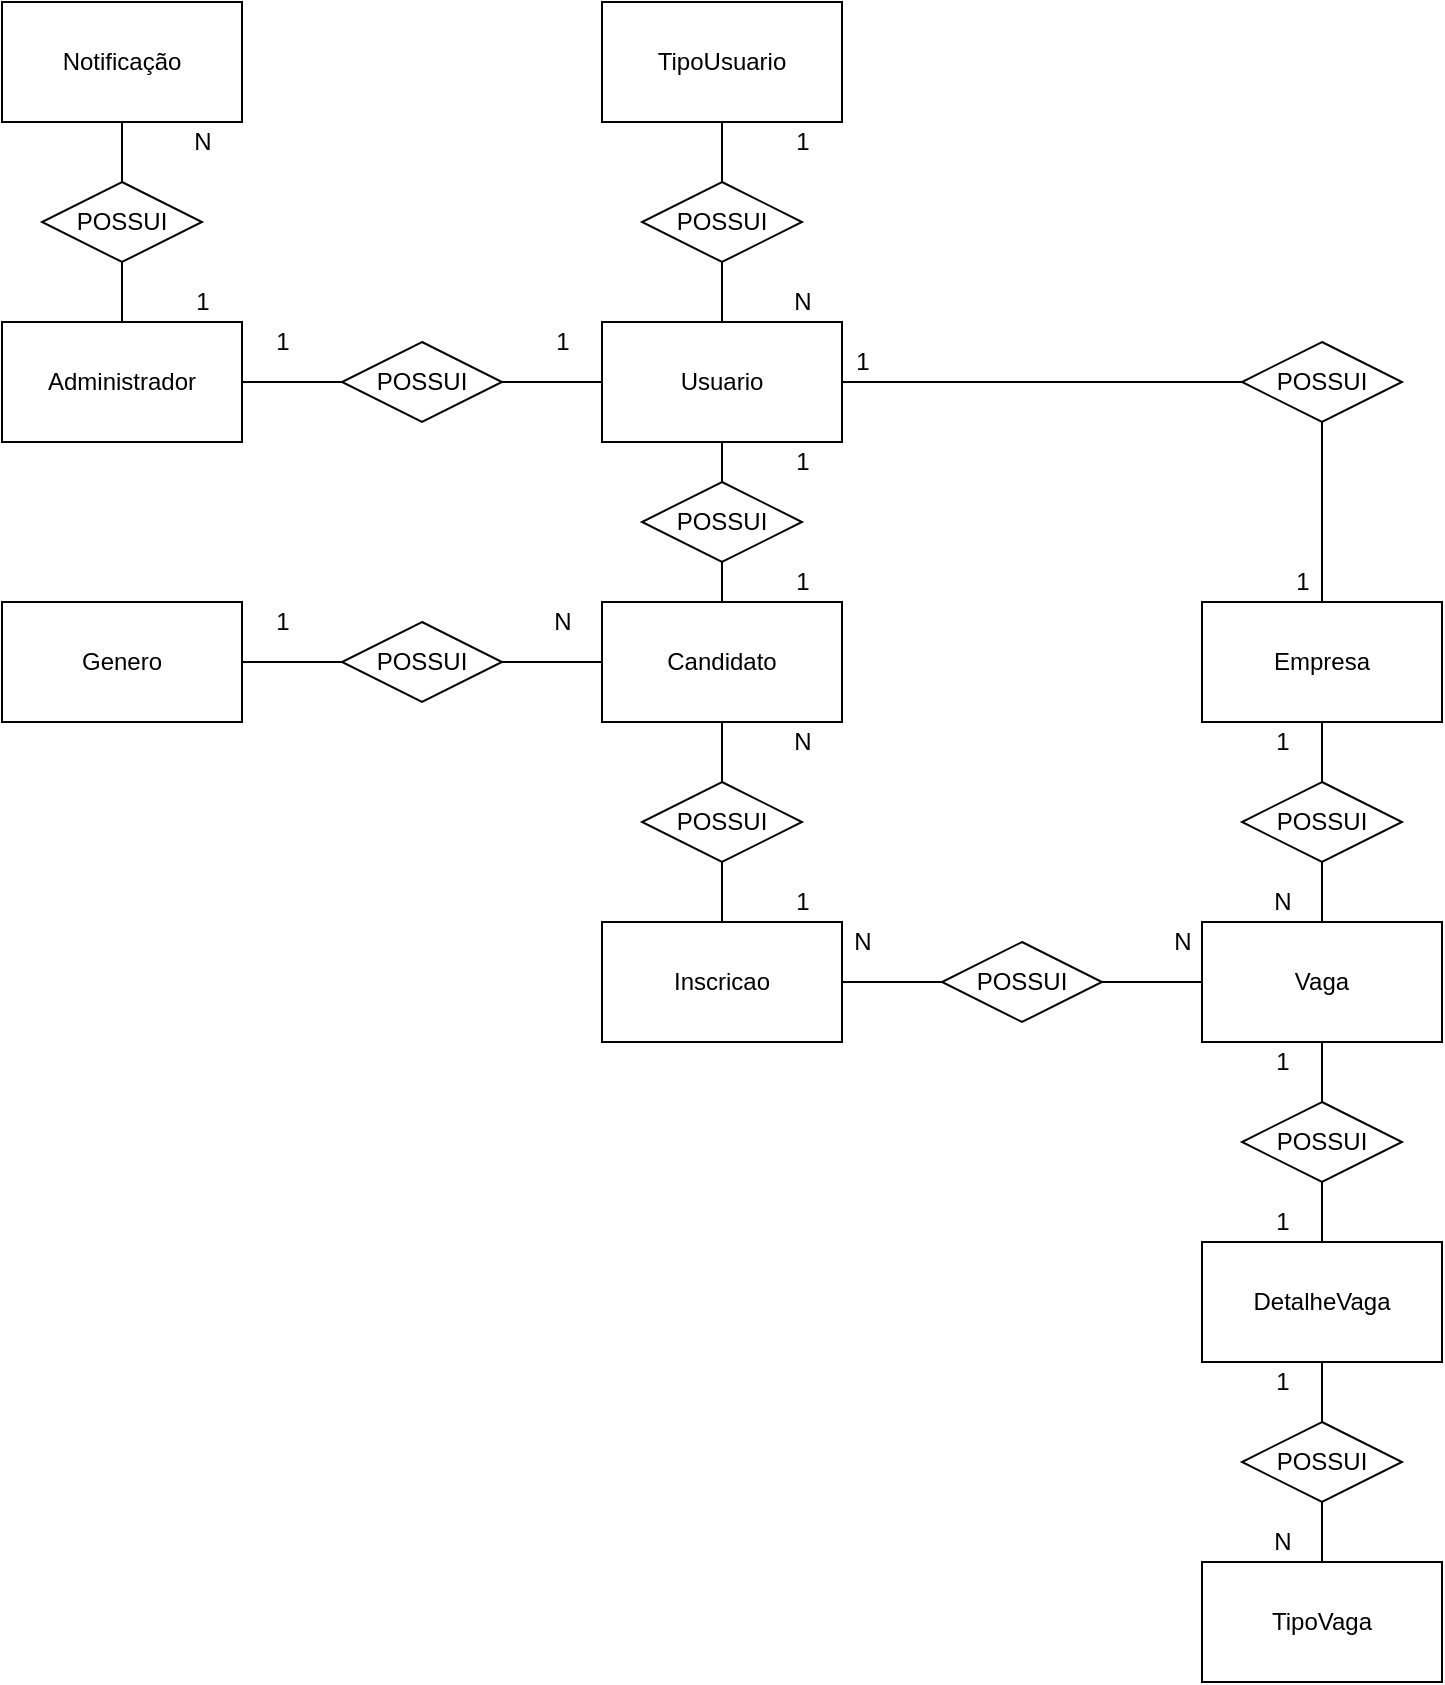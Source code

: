 <mxfile version="13.6.6" type="device"><diagram id="_XfVurMTCPh4fYDmfjTZ" name="Conceitual"><mxGraphModel dx="1021" dy="567" grid="1" gridSize="10" guides="1" tooltips="1" connect="1" arrows="1" fold="1" page="1" pageScale="1" pageWidth="827" pageHeight="1169" math="0" shadow="0"><root><mxCell id="0"/><mxCell id="1" parent="0"/><mxCell id="4P0R5YzjbLmjRJUdOiEq-46" value="" style="edgeStyle=orthogonalEdgeStyle;rounded=0;orthogonalLoop=1;jettySize=auto;html=1;endArrow=none;endFill=0;" parent="1" source="4P0R5YzjbLmjRJUdOiEq-4" target="4P0R5YzjbLmjRJUdOiEq-25" edge="1"><mxGeometry relative="1" as="geometry"/></mxCell><mxCell id="4P0R5YzjbLmjRJUdOiEq-57" value="" style="edgeStyle=orthogonalEdgeStyle;rounded=0;orthogonalLoop=1;jettySize=auto;html=1;endArrow=none;endFill=0;" parent="1" source="4P0R5YzjbLmjRJUdOiEq-4" target="4P0R5YzjbLmjRJUdOiEq-56" edge="1"><mxGeometry relative="1" as="geometry"/></mxCell><mxCell id="4P0R5YzjbLmjRJUdOiEq-4" value="Administrador" style="rounded=0;whiteSpace=wrap;html=1;" parent="1" vertex="1"><mxGeometry x="50" y="240" width="120" height="60" as="geometry"/></mxCell><mxCell id="4P0R5YzjbLmjRJUdOiEq-5" style="edgeStyle=orthogonalEdgeStyle;rounded=0;orthogonalLoop=1;jettySize=auto;html=1;endArrow=none;endFill=0;" parent="1" source="4P0R5YzjbLmjRJUdOiEq-6" target="4P0R5YzjbLmjRJUdOiEq-17" edge="1"><mxGeometry relative="1" as="geometry"/></mxCell><mxCell id="4P0R5YzjbLmjRJUdOiEq-6" value="TipoUsuario" style="rounded=0;whiteSpace=wrap;html=1;" parent="1" vertex="1"><mxGeometry x="350" y="80" width="120" height="60" as="geometry"/></mxCell><mxCell id="4P0R5YzjbLmjRJUdOiEq-7" style="edgeStyle=orthogonalEdgeStyle;rounded=0;orthogonalLoop=1;jettySize=auto;html=1;endArrow=none;endFill=0;" parent="1" source="4P0R5YzjbLmjRJUdOiEq-8" target="4P0R5YzjbLmjRJUdOiEq-21" edge="1"><mxGeometry relative="1" as="geometry"/></mxCell><mxCell id="4P0R5YzjbLmjRJUdOiEq-44" value="" style="edgeStyle=orthogonalEdgeStyle;rounded=0;orthogonalLoop=1;jettySize=auto;html=1;endArrow=none;endFill=0;" parent="1" source="4P0R5YzjbLmjRJUdOiEq-8" target="4P0R5YzjbLmjRJUdOiEq-29" edge="1"><mxGeometry relative="1" as="geometry"/></mxCell><mxCell id="4P0R5YzjbLmjRJUdOiEq-47" value="" style="edgeStyle=orthogonalEdgeStyle;rounded=0;orthogonalLoop=1;jettySize=auto;html=1;endArrow=none;endFill=0;" parent="1" source="4P0R5YzjbLmjRJUdOiEq-8" target="4P0R5YzjbLmjRJUdOiEq-25" edge="1"><mxGeometry relative="1" as="geometry"/></mxCell><mxCell id="4P0R5YzjbLmjRJUdOiEq-8" value="Usuario" style="rounded=0;whiteSpace=wrap;html=1;" parent="1" vertex="1"><mxGeometry x="350" y="240" width="120" height="60" as="geometry"/></mxCell><mxCell id="4P0R5YzjbLmjRJUdOiEq-52" value="" style="edgeStyle=orthogonalEdgeStyle;rounded=0;orthogonalLoop=1;jettySize=auto;html=1;endArrow=none;endFill=0;" parent="1" source="4P0R5YzjbLmjRJUdOiEq-9" target="4P0R5YzjbLmjRJUdOiEq-33" edge="1"><mxGeometry relative="1" as="geometry"/></mxCell><mxCell id="4P0R5YzjbLmjRJUdOiEq-73" value="" style="edgeStyle=orthogonalEdgeStyle;rounded=0;orthogonalLoop=1;jettySize=auto;html=1;endArrow=none;endFill=0;" parent="1" source="4P0R5YzjbLmjRJUdOiEq-9" target="4P0R5YzjbLmjRJUdOiEq-72" edge="1"><mxGeometry relative="1" as="geometry"/></mxCell><mxCell id="4P0R5YzjbLmjRJUdOiEq-9" value="Candidato" style="rounded=0;whiteSpace=wrap;html=1;" parent="1" vertex="1"><mxGeometry x="350" y="380" width="120" height="60" as="geometry"/></mxCell><mxCell id="4P0R5YzjbLmjRJUdOiEq-45" value="" style="edgeStyle=orthogonalEdgeStyle;rounded=0;orthogonalLoop=1;jettySize=auto;html=1;endArrow=none;endFill=0;" parent="1" source="4P0R5YzjbLmjRJUdOiEq-11" target="4P0R5YzjbLmjRJUdOiEq-29" edge="1"><mxGeometry relative="1" as="geometry"/></mxCell><mxCell id="4P0R5YzjbLmjRJUdOiEq-69" value="" style="edgeStyle=orthogonalEdgeStyle;rounded=0;orthogonalLoop=1;jettySize=auto;html=1;endArrow=none;endFill=0;" parent="1" source="4P0R5YzjbLmjRJUdOiEq-11" target="4P0R5YzjbLmjRJUdOiEq-64" edge="1"><mxGeometry relative="1" as="geometry"/></mxCell><mxCell id="4P0R5YzjbLmjRJUdOiEq-11" value="Empresa" style="rounded=0;whiteSpace=wrap;html=1;" parent="1" vertex="1"><mxGeometry x="650" y="380" width="120" height="60" as="geometry"/></mxCell><mxCell id="4P0R5YzjbLmjRJUdOiEq-16" style="edgeStyle=orthogonalEdgeStyle;rounded=0;orthogonalLoop=1;jettySize=auto;html=1;entryX=0.5;entryY=0;entryDx=0;entryDy=0;endArrow=none;endFill=0;" parent="1" source="4P0R5YzjbLmjRJUdOiEq-17" target="4P0R5YzjbLmjRJUdOiEq-8" edge="1"><mxGeometry relative="1" as="geometry"/></mxCell><mxCell id="4P0R5YzjbLmjRJUdOiEq-17" value="POSSUI" style="rhombus;whiteSpace=wrap;html=1;" parent="1" vertex="1"><mxGeometry x="370" y="170" width="80" height="40" as="geometry"/></mxCell><mxCell id="4P0R5YzjbLmjRJUdOiEq-18" value="1" style="text;html=1;align=center;verticalAlign=middle;resizable=0;points=[];autosize=1;" parent="1" vertex="1"><mxGeometry x="440" y="140" width="20" height="20" as="geometry"/></mxCell><mxCell id="4P0R5YzjbLmjRJUdOiEq-19" value="N" style="text;html=1;align=center;verticalAlign=middle;resizable=0;points=[];autosize=1;" parent="1" vertex="1"><mxGeometry x="440" y="220" width="20" height="20" as="geometry"/></mxCell><mxCell id="4P0R5YzjbLmjRJUdOiEq-20" style="edgeStyle=orthogonalEdgeStyle;rounded=0;orthogonalLoop=1;jettySize=auto;html=1;endArrow=none;endFill=0;" parent="1" source="4P0R5YzjbLmjRJUdOiEq-21" target="4P0R5YzjbLmjRJUdOiEq-9" edge="1"><mxGeometry relative="1" as="geometry"/></mxCell><mxCell id="4P0R5YzjbLmjRJUdOiEq-21" value="POSSUI" style="rhombus;whiteSpace=wrap;html=1;" parent="1" vertex="1"><mxGeometry x="370" y="320" width="80" height="40" as="geometry"/></mxCell><mxCell id="4P0R5YzjbLmjRJUdOiEq-23" value="1" style="text;html=1;align=center;verticalAlign=middle;resizable=0;points=[];autosize=1;" parent="1" vertex="1"><mxGeometry x="440" y="360" width="20" height="20" as="geometry"/></mxCell><mxCell id="4P0R5YzjbLmjRJUdOiEq-25" value="POSSUI" style="rhombus;whiteSpace=wrap;html=1;" parent="1" vertex="1"><mxGeometry x="220" y="250" width="80" height="40" as="geometry"/></mxCell><mxCell id="4P0R5YzjbLmjRJUdOiEq-29" value="POSSUI" style="rhombus;whiteSpace=wrap;html=1;" parent="1" vertex="1"><mxGeometry x="670" y="250" width="80" height="40" as="geometry"/></mxCell><mxCell id="4P0R5YzjbLmjRJUdOiEq-30" value="1" style="text;html=1;align=center;verticalAlign=middle;resizable=0;points=[];autosize=1;" parent="1" vertex="1"><mxGeometry x="690" y="360" width="20" height="20" as="geometry"/></mxCell><mxCell id="4P0R5YzjbLmjRJUdOiEq-51" value="" style="edgeStyle=orthogonalEdgeStyle;rounded=0;orthogonalLoop=1;jettySize=auto;html=1;endArrow=none;endFill=0;" parent="1" source="4P0R5YzjbLmjRJUdOiEq-32" target="4P0R5YzjbLmjRJUdOiEq-33" edge="1"><mxGeometry relative="1" as="geometry"/></mxCell><mxCell id="4P0R5YzjbLmjRJUdOiEq-32" value="Genero" style="rounded=0;whiteSpace=wrap;html=1;" parent="1" vertex="1"><mxGeometry x="50" y="380" width="120" height="60" as="geometry"/></mxCell><mxCell id="4P0R5YzjbLmjRJUdOiEq-33" value="POSSUI" style="rhombus;whiteSpace=wrap;html=1;" parent="1" vertex="1"><mxGeometry x="220" y="390" width="80" height="40" as="geometry"/></mxCell><mxCell id="4P0R5YzjbLmjRJUdOiEq-43" value="1" style="text;html=1;align=center;verticalAlign=middle;resizable=0;points=[];autosize=1;" parent="1" vertex="1"><mxGeometry x="470" y="250" width="20" height="20" as="geometry"/></mxCell><mxCell id="4P0R5YzjbLmjRJUdOiEq-48" value="1" style="text;html=1;align=center;verticalAlign=middle;resizable=0;points=[];autosize=1;" parent="1" vertex="1"><mxGeometry x="320" y="240" width="20" height="20" as="geometry"/></mxCell><mxCell id="4P0R5YzjbLmjRJUdOiEq-49" value="1" style="text;html=1;align=center;verticalAlign=middle;resizable=0;points=[];autosize=1;" parent="1" vertex="1"><mxGeometry x="180" y="240" width="20" height="20" as="geometry"/></mxCell><mxCell id="4P0R5YzjbLmjRJUdOiEq-50" value="1" style="text;html=1;align=center;verticalAlign=middle;resizable=0;points=[];autosize=1;" parent="1" vertex="1"><mxGeometry x="440" y="300" width="20" height="20" as="geometry"/></mxCell><mxCell id="4P0R5YzjbLmjRJUdOiEq-53" value="1" style="text;html=1;align=center;verticalAlign=middle;resizable=0;points=[];autosize=1;" parent="1" vertex="1"><mxGeometry x="180" y="380" width="20" height="20" as="geometry"/></mxCell><mxCell id="4P0R5YzjbLmjRJUdOiEq-54" value="N" style="text;html=1;align=center;verticalAlign=middle;resizable=0;points=[];autosize=1;" parent="1" vertex="1"><mxGeometry x="320" y="380" width="20" height="20" as="geometry"/></mxCell><mxCell id="4P0R5YzjbLmjRJUdOiEq-58" value="" style="edgeStyle=orthogonalEdgeStyle;rounded=0;orthogonalLoop=1;jettySize=auto;html=1;endArrow=none;endFill=0;" parent="1" source="4P0R5YzjbLmjRJUdOiEq-55" target="4P0R5YzjbLmjRJUdOiEq-56" edge="1"><mxGeometry relative="1" as="geometry"/></mxCell><mxCell id="4P0R5YzjbLmjRJUdOiEq-55" value="Notificação" style="rounded=0;whiteSpace=wrap;html=1;" parent="1" vertex="1"><mxGeometry x="50" y="80" width="120" height="60" as="geometry"/></mxCell><mxCell id="4P0R5YzjbLmjRJUdOiEq-56" value="POSSUI" style="rhombus;whiteSpace=wrap;html=1;" parent="1" vertex="1"><mxGeometry x="70" y="170" width="80" height="40" as="geometry"/></mxCell><mxCell id="4P0R5YzjbLmjRJUdOiEq-59" value="1" style="text;html=1;align=center;verticalAlign=middle;resizable=0;points=[];autosize=1;" parent="1" vertex="1"><mxGeometry x="140" y="220" width="20" height="20" as="geometry"/></mxCell><mxCell id="4P0R5YzjbLmjRJUdOiEq-60" value="N" style="text;html=1;align=center;verticalAlign=middle;resizable=0;points=[];autosize=1;" parent="1" vertex="1"><mxGeometry x="140" y="140" width="20" height="20" as="geometry"/></mxCell><mxCell id="4P0R5YzjbLmjRJUdOiEq-68" value="" style="edgeStyle=orthogonalEdgeStyle;rounded=0;orthogonalLoop=1;jettySize=auto;html=1;endArrow=none;endFill=0;" parent="1" source="4P0R5YzjbLmjRJUdOiEq-61" target="4P0R5YzjbLmjRJUdOiEq-65" edge="1"><mxGeometry relative="1" as="geometry"/></mxCell><mxCell id="8WU9uZNd3yWd3dzFi1MB-2" value="" style="edgeStyle=orthogonalEdgeStyle;rounded=0;orthogonalLoop=1;jettySize=auto;html=1;endArrow=none;endFill=0;" edge="1" parent="1" source="4P0R5YzjbLmjRJUdOiEq-61" target="4P0R5YzjbLmjRJUdOiEq-75"><mxGeometry relative="1" as="geometry"/></mxCell><mxCell id="4P0R5YzjbLmjRJUdOiEq-61" value="Vaga" style="rounded=0;whiteSpace=wrap;html=1;" parent="1" vertex="1"><mxGeometry x="650" y="540" width="120" height="60" as="geometry"/></mxCell><mxCell id="4P0R5YzjbLmjRJUdOiEq-67" value="" style="edgeStyle=orthogonalEdgeStyle;rounded=0;orthogonalLoop=1;jettySize=auto;html=1;endArrow=none;endFill=0;" parent="1" source="4P0R5YzjbLmjRJUdOiEq-62" target="4P0R5YzjbLmjRJUdOiEq-65" edge="1"><mxGeometry relative="1" as="geometry"/></mxCell><mxCell id="8WU9uZNd3yWd3dzFi1MB-7" style="edgeStyle=orthogonalEdgeStyle;rounded=0;orthogonalLoop=1;jettySize=auto;html=1;entryX=0.5;entryY=0;entryDx=0;entryDy=0;endArrow=none;endFill=0;" edge="1" parent="1" source="4P0R5YzjbLmjRJUdOiEq-62" target="4P0R5YzjbLmjRJUdOiEq-66"><mxGeometry relative="1" as="geometry"/></mxCell><mxCell id="4P0R5YzjbLmjRJUdOiEq-62" value="DetalheVaga" style="rounded=0;whiteSpace=wrap;html=1;" parent="1" vertex="1"><mxGeometry x="650" y="700" width="120" height="60" as="geometry"/></mxCell><mxCell id="8WU9uZNd3yWd3dzFi1MB-8" style="edgeStyle=orthogonalEdgeStyle;rounded=0;orthogonalLoop=1;jettySize=auto;html=1;entryX=0.5;entryY=1;entryDx=0;entryDy=0;endArrow=none;endFill=0;" edge="1" parent="1" source="4P0R5YzjbLmjRJUdOiEq-63" target="4P0R5YzjbLmjRJUdOiEq-66"><mxGeometry relative="1" as="geometry"/></mxCell><mxCell id="4P0R5YzjbLmjRJUdOiEq-63" value="TipoVaga" style="rounded=0;whiteSpace=wrap;html=1;" parent="1" vertex="1"><mxGeometry x="650" y="860" width="120" height="60" as="geometry"/></mxCell><mxCell id="4P0R5YzjbLmjRJUdOiEq-70" value="" style="edgeStyle=orthogonalEdgeStyle;rounded=0;orthogonalLoop=1;jettySize=auto;html=1;endArrow=none;endFill=0;" parent="1" source="4P0R5YzjbLmjRJUdOiEq-64" target="4P0R5YzjbLmjRJUdOiEq-61" edge="1"><mxGeometry relative="1" as="geometry"/></mxCell><mxCell id="4P0R5YzjbLmjRJUdOiEq-64" value="POSSUI" style="rhombus;whiteSpace=wrap;html=1;" parent="1" vertex="1"><mxGeometry x="670" y="470" width="80" height="40" as="geometry"/></mxCell><mxCell id="4P0R5YzjbLmjRJUdOiEq-65" value="POSSUI" style="rhombus;whiteSpace=wrap;html=1;" parent="1" vertex="1"><mxGeometry x="670" y="630" width="80" height="40" as="geometry"/></mxCell><mxCell id="4P0R5YzjbLmjRJUdOiEq-66" value="POSSUI" style="rhombus;whiteSpace=wrap;html=1;" parent="1" vertex="1"><mxGeometry x="670" y="790" width="80" height="40" as="geometry"/></mxCell><mxCell id="4P0R5YzjbLmjRJUdOiEq-76" value="" style="edgeStyle=orthogonalEdgeStyle;rounded=0;orthogonalLoop=1;jettySize=auto;html=1;endArrow=none;endFill=0;" parent="1" source="4P0R5YzjbLmjRJUdOiEq-71" target="4P0R5YzjbLmjRJUdOiEq-75" edge="1"><mxGeometry relative="1" as="geometry"/></mxCell><mxCell id="4P0R5YzjbLmjRJUdOiEq-71" value="Inscricao" style="rounded=0;whiteSpace=wrap;html=1;" parent="1" vertex="1"><mxGeometry x="350" y="540" width="120" height="60" as="geometry"/></mxCell><mxCell id="4P0R5YzjbLmjRJUdOiEq-74" value="" style="edgeStyle=orthogonalEdgeStyle;rounded=0;orthogonalLoop=1;jettySize=auto;html=1;endArrow=none;endFill=0;" parent="1" source="4P0R5YzjbLmjRJUdOiEq-72" target="4P0R5YzjbLmjRJUdOiEq-71" edge="1"><mxGeometry relative="1" as="geometry"/></mxCell><mxCell id="4P0R5YzjbLmjRJUdOiEq-72" value="POSSUI" style="rhombus;whiteSpace=wrap;html=1;" parent="1" vertex="1"><mxGeometry x="370" y="470" width="80" height="40" as="geometry"/></mxCell><mxCell id="4P0R5YzjbLmjRJUdOiEq-75" value="POSSUI" style="rhombus;whiteSpace=wrap;html=1;" parent="1" vertex="1"><mxGeometry x="520" y="550" width="80" height="40" as="geometry"/></mxCell><mxCell id="4P0R5YzjbLmjRJUdOiEq-84" value="N" style="text;html=1;align=center;verticalAlign=middle;resizable=0;points=[];autosize=1;" parent="1" vertex="1"><mxGeometry x="440" y="440" width="20" height="20" as="geometry"/></mxCell><mxCell id="4P0R5YzjbLmjRJUdOiEq-85" value="1" style="text;html=1;align=center;verticalAlign=middle;resizable=0;points=[];autosize=1;" parent="1" vertex="1"><mxGeometry x="440" y="520" width="20" height="20" as="geometry"/></mxCell><mxCell id="4P0R5YzjbLmjRJUdOiEq-86" value="N" style="text;html=1;align=center;verticalAlign=middle;resizable=0;points=[];autosize=1;" parent="1" vertex="1"><mxGeometry x="470" y="540" width="20" height="20" as="geometry"/></mxCell><mxCell id="4P0R5YzjbLmjRJUdOiEq-87" value="N" style="text;html=1;align=center;verticalAlign=middle;resizable=0;points=[];autosize=1;" parent="1" vertex="1"><mxGeometry x="630" y="540" width="20" height="20" as="geometry"/></mxCell><mxCell id="4P0R5YzjbLmjRJUdOiEq-88" value="1" style="text;html=1;align=center;verticalAlign=middle;resizable=0;points=[];autosize=1;" parent="1" vertex="1"><mxGeometry x="680" y="440" width="20" height="20" as="geometry"/></mxCell><mxCell id="4P0R5YzjbLmjRJUdOiEq-89" value="N" style="text;html=1;align=center;verticalAlign=middle;resizable=0;points=[];autosize=1;" parent="1" vertex="1"><mxGeometry x="680" y="520" width="20" height="20" as="geometry"/></mxCell><mxCell id="4P0R5YzjbLmjRJUdOiEq-90" value="1" style="text;html=1;align=center;verticalAlign=middle;resizable=0;points=[];autosize=1;" parent="1" vertex="1"><mxGeometry x="680" y="600" width="20" height="20" as="geometry"/></mxCell><mxCell id="4P0R5YzjbLmjRJUdOiEq-91" value="1" style="text;html=1;align=center;verticalAlign=middle;resizable=0;points=[];autosize=1;" parent="1" vertex="1"><mxGeometry x="680" y="680" width="20" height="20" as="geometry"/></mxCell><mxCell id="4P0R5YzjbLmjRJUdOiEq-92" value="1" style="text;html=1;align=center;verticalAlign=middle;resizable=0;points=[];autosize=1;" parent="1" vertex="1"><mxGeometry x="680" y="760" width="20" height="20" as="geometry"/></mxCell><mxCell id="4P0R5YzjbLmjRJUdOiEq-93" value="N" style="text;html=1;align=center;verticalAlign=middle;resizable=0;points=[];autosize=1;" parent="1" vertex="1"><mxGeometry x="680" y="840" width="20" height="20" as="geometry"/></mxCell></root></mxGraphModel></diagram></mxfile>